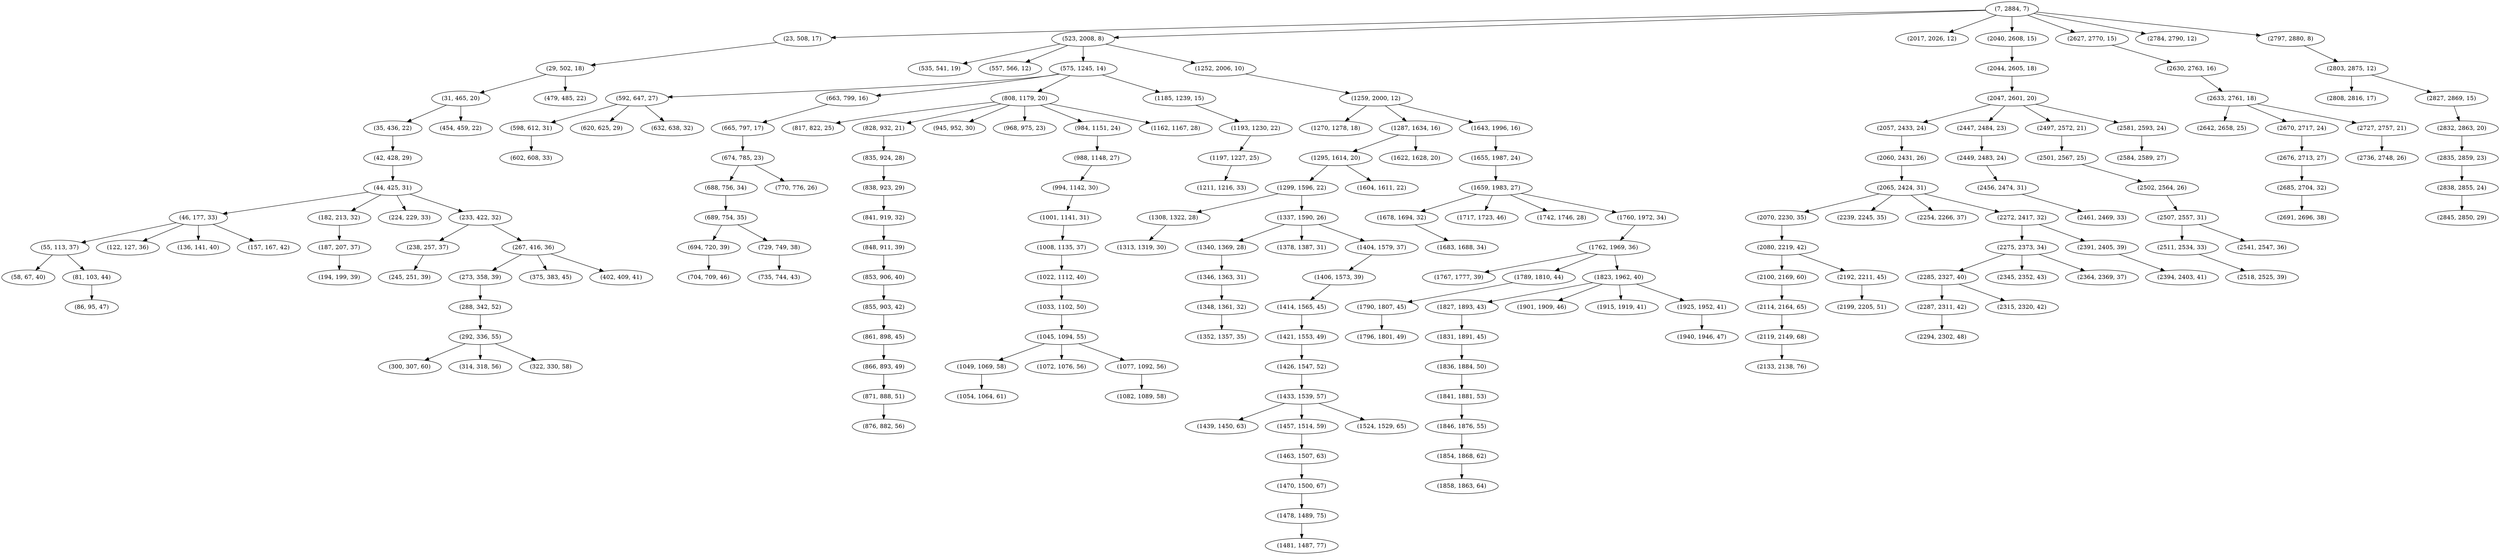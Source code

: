 digraph tree {
    "(7, 2884, 7)";
    "(23, 508, 17)";
    "(29, 502, 18)";
    "(31, 465, 20)";
    "(35, 436, 22)";
    "(42, 428, 29)";
    "(44, 425, 31)";
    "(46, 177, 33)";
    "(55, 113, 37)";
    "(58, 67, 40)";
    "(81, 103, 44)";
    "(86, 95, 47)";
    "(122, 127, 36)";
    "(136, 141, 40)";
    "(157, 167, 42)";
    "(182, 213, 32)";
    "(187, 207, 37)";
    "(194, 199, 39)";
    "(224, 229, 33)";
    "(233, 422, 32)";
    "(238, 257, 37)";
    "(245, 251, 39)";
    "(267, 416, 36)";
    "(273, 358, 39)";
    "(288, 342, 52)";
    "(292, 336, 55)";
    "(300, 307, 60)";
    "(314, 318, 56)";
    "(322, 330, 58)";
    "(375, 383, 45)";
    "(402, 409, 41)";
    "(454, 459, 22)";
    "(479, 485, 22)";
    "(523, 2008, 8)";
    "(535, 541, 19)";
    "(557, 566, 12)";
    "(575, 1245, 14)";
    "(592, 647, 27)";
    "(598, 612, 31)";
    "(602, 608, 33)";
    "(620, 625, 29)";
    "(632, 638, 32)";
    "(663, 799, 16)";
    "(665, 797, 17)";
    "(674, 785, 23)";
    "(688, 756, 34)";
    "(689, 754, 35)";
    "(694, 720, 39)";
    "(704, 709, 46)";
    "(729, 749, 38)";
    "(735, 744, 43)";
    "(770, 776, 26)";
    "(808, 1179, 20)";
    "(817, 822, 25)";
    "(828, 932, 21)";
    "(835, 924, 28)";
    "(838, 923, 29)";
    "(841, 919, 32)";
    "(848, 911, 39)";
    "(853, 906, 40)";
    "(855, 903, 42)";
    "(861, 898, 45)";
    "(866, 893, 49)";
    "(871, 888, 51)";
    "(876, 882, 56)";
    "(945, 952, 30)";
    "(968, 975, 23)";
    "(984, 1151, 24)";
    "(988, 1148, 27)";
    "(994, 1142, 30)";
    "(1001, 1141, 31)";
    "(1008, 1135, 37)";
    "(1022, 1112, 40)";
    "(1033, 1102, 50)";
    "(1045, 1094, 55)";
    "(1049, 1069, 58)";
    "(1054, 1064, 61)";
    "(1072, 1076, 56)";
    "(1077, 1092, 56)";
    "(1082, 1089, 58)";
    "(1162, 1167, 28)";
    "(1185, 1239, 15)";
    "(1193, 1230, 22)";
    "(1197, 1227, 25)";
    "(1211, 1216, 33)";
    "(1252, 2006, 10)";
    "(1259, 2000, 12)";
    "(1270, 1278, 18)";
    "(1287, 1634, 16)";
    "(1295, 1614, 20)";
    "(1299, 1596, 22)";
    "(1308, 1322, 28)";
    "(1313, 1319, 30)";
    "(1337, 1590, 26)";
    "(1340, 1369, 28)";
    "(1346, 1363, 31)";
    "(1348, 1361, 32)";
    "(1352, 1357, 35)";
    "(1378, 1387, 31)";
    "(1404, 1579, 37)";
    "(1406, 1573, 39)";
    "(1414, 1565, 45)";
    "(1421, 1553, 49)";
    "(1426, 1547, 52)";
    "(1433, 1539, 57)";
    "(1439, 1450, 63)";
    "(1457, 1514, 59)";
    "(1463, 1507, 63)";
    "(1470, 1500, 67)";
    "(1478, 1489, 75)";
    "(1481, 1487, 77)";
    "(1524, 1529, 65)";
    "(1604, 1611, 22)";
    "(1622, 1628, 20)";
    "(1643, 1996, 16)";
    "(1655, 1987, 24)";
    "(1659, 1983, 27)";
    "(1678, 1694, 32)";
    "(1683, 1688, 34)";
    "(1717, 1723, 46)";
    "(1742, 1746, 28)";
    "(1760, 1972, 34)";
    "(1762, 1969, 36)";
    "(1767, 1777, 39)";
    "(1789, 1810, 44)";
    "(1790, 1807, 45)";
    "(1796, 1801, 49)";
    "(1823, 1962, 40)";
    "(1827, 1893, 43)";
    "(1831, 1891, 45)";
    "(1836, 1884, 50)";
    "(1841, 1881, 53)";
    "(1846, 1876, 55)";
    "(1854, 1868, 62)";
    "(1858, 1863, 64)";
    "(1901, 1909, 46)";
    "(1915, 1919, 41)";
    "(1925, 1952, 41)";
    "(1940, 1946, 47)";
    "(2017, 2026, 12)";
    "(2040, 2608, 15)";
    "(2044, 2605, 18)";
    "(2047, 2601, 20)";
    "(2057, 2433, 24)";
    "(2060, 2431, 26)";
    "(2065, 2424, 31)";
    "(2070, 2230, 35)";
    "(2080, 2219, 42)";
    "(2100, 2169, 60)";
    "(2114, 2164, 65)";
    "(2119, 2149, 68)";
    "(2133, 2138, 76)";
    "(2192, 2211, 45)";
    "(2199, 2205, 51)";
    "(2239, 2245, 35)";
    "(2254, 2266, 37)";
    "(2272, 2417, 32)";
    "(2275, 2373, 34)";
    "(2285, 2327, 40)";
    "(2287, 2311, 42)";
    "(2294, 2302, 48)";
    "(2315, 2320, 42)";
    "(2345, 2352, 43)";
    "(2364, 2369, 37)";
    "(2391, 2405, 39)";
    "(2394, 2403, 41)";
    "(2447, 2484, 23)";
    "(2449, 2483, 24)";
    "(2456, 2474, 31)";
    "(2461, 2469, 33)";
    "(2497, 2572, 21)";
    "(2501, 2567, 25)";
    "(2502, 2564, 26)";
    "(2507, 2557, 31)";
    "(2511, 2534, 33)";
    "(2518, 2525, 39)";
    "(2541, 2547, 36)";
    "(2581, 2593, 24)";
    "(2584, 2589, 27)";
    "(2627, 2770, 15)";
    "(2630, 2763, 16)";
    "(2633, 2761, 18)";
    "(2642, 2658, 25)";
    "(2670, 2717, 24)";
    "(2676, 2713, 27)";
    "(2685, 2704, 32)";
    "(2691, 2696, 38)";
    "(2727, 2757, 21)";
    "(2736, 2748, 26)";
    "(2784, 2790, 12)";
    "(2797, 2880, 8)";
    "(2803, 2875, 12)";
    "(2808, 2816, 17)";
    "(2827, 2869, 15)";
    "(2832, 2863, 20)";
    "(2835, 2859, 23)";
    "(2838, 2855, 24)";
    "(2845, 2850, 29)";
    "(7, 2884, 7)" -> "(23, 508, 17)";
    "(7, 2884, 7)" -> "(523, 2008, 8)";
    "(7, 2884, 7)" -> "(2017, 2026, 12)";
    "(7, 2884, 7)" -> "(2040, 2608, 15)";
    "(7, 2884, 7)" -> "(2627, 2770, 15)";
    "(7, 2884, 7)" -> "(2784, 2790, 12)";
    "(7, 2884, 7)" -> "(2797, 2880, 8)";
    "(23, 508, 17)" -> "(29, 502, 18)";
    "(29, 502, 18)" -> "(31, 465, 20)";
    "(29, 502, 18)" -> "(479, 485, 22)";
    "(31, 465, 20)" -> "(35, 436, 22)";
    "(31, 465, 20)" -> "(454, 459, 22)";
    "(35, 436, 22)" -> "(42, 428, 29)";
    "(42, 428, 29)" -> "(44, 425, 31)";
    "(44, 425, 31)" -> "(46, 177, 33)";
    "(44, 425, 31)" -> "(182, 213, 32)";
    "(44, 425, 31)" -> "(224, 229, 33)";
    "(44, 425, 31)" -> "(233, 422, 32)";
    "(46, 177, 33)" -> "(55, 113, 37)";
    "(46, 177, 33)" -> "(122, 127, 36)";
    "(46, 177, 33)" -> "(136, 141, 40)";
    "(46, 177, 33)" -> "(157, 167, 42)";
    "(55, 113, 37)" -> "(58, 67, 40)";
    "(55, 113, 37)" -> "(81, 103, 44)";
    "(81, 103, 44)" -> "(86, 95, 47)";
    "(182, 213, 32)" -> "(187, 207, 37)";
    "(187, 207, 37)" -> "(194, 199, 39)";
    "(233, 422, 32)" -> "(238, 257, 37)";
    "(233, 422, 32)" -> "(267, 416, 36)";
    "(238, 257, 37)" -> "(245, 251, 39)";
    "(267, 416, 36)" -> "(273, 358, 39)";
    "(267, 416, 36)" -> "(375, 383, 45)";
    "(267, 416, 36)" -> "(402, 409, 41)";
    "(273, 358, 39)" -> "(288, 342, 52)";
    "(288, 342, 52)" -> "(292, 336, 55)";
    "(292, 336, 55)" -> "(300, 307, 60)";
    "(292, 336, 55)" -> "(314, 318, 56)";
    "(292, 336, 55)" -> "(322, 330, 58)";
    "(523, 2008, 8)" -> "(535, 541, 19)";
    "(523, 2008, 8)" -> "(557, 566, 12)";
    "(523, 2008, 8)" -> "(575, 1245, 14)";
    "(523, 2008, 8)" -> "(1252, 2006, 10)";
    "(575, 1245, 14)" -> "(592, 647, 27)";
    "(575, 1245, 14)" -> "(663, 799, 16)";
    "(575, 1245, 14)" -> "(808, 1179, 20)";
    "(575, 1245, 14)" -> "(1185, 1239, 15)";
    "(592, 647, 27)" -> "(598, 612, 31)";
    "(592, 647, 27)" -> "(620, 625, 29)";
    "(592, 647, 27)" -> "(632, 638, 32)";
    "(598, 612, 31)" -> "(602, 608, 33)";
    "(663, 799, 16)" -> "(665, 797, 17)";
    "(665, 797, 17)" -> "(674, 785, 23)";
    "(674, 785, 23)" -> "(688, 756, 34)";
    "(674, 785, 23)" -> "(770, 776, 26)";
    "(688, 756, 34)" -> "(689, 754, 35)";
    "(689, 754, 35)" -> "(694, 720, 39)";
    "(689, 754, 35)" -> "(729, 749, 38)";
    "(694, 720, 39)" -> "(704, 709, 46)";
    "(729, 749, 38)" -> "(735, 744, 43)";
    "(808, 1179, 20)" -> "(817, 822, 25)";
    "(808, 1179, 20)" -> "(828, 932, 21)";
    "(808, 1179, 20)" -> "(945, 952, 30)";
    "(808, 1179, 20)" -> "(968, 975, 23)";
    "(808, 1179, 20)" -> "(984, 1151, 24)";
    "(808, 1179, 20)" -> "(1162, 1167, 28)";
    "(828, 932, 21)" -> "(835, 924, 28)";
    "(835, 924, 28)" -> "(838, 923, 29)";
    "(838, 923, 29)" -> "(841, 919, 32)";
    "(841, 919, 32)" -> "(848, 911, 39)";
    "(848, 911, 39)" -> "(853, 906, 40)";
    "(853, 906, 40)" -> "(855, 903, 42)";
    "(855, 903, 42)" -> "(861, 898, 45)";
    "(861, 898, 45)" -> "(866, 893, 49)";
    "(866, 893, 49)" -> "(871, 888, 51)";
    "(871, 888, 51)" -> "(876, 882, 56)";
    "(984, 1151, 24)" -> "(988, 1148, 27)";
    "(988, 1148, 27)" -> "(994, 1142, 30)";
    "(994, 1142, 30)" -> "(1001, 1141, 31)";
    "(1001, 1141, 31)" -> "(1008, 1135, 37)";
    "(1008, 1135, 37)" -> "(1022, 1112, 40)";
    "(1022, 1112, 40)" -> "(1033, 1102, 50)";
    "(1033, 1102, 50)" -> "(1045, 1094, 55)";
    "(1045, 1094, 55)" -> "(1049, 1069, 58)";
    "(1045, 1094, 55)" -> "(1072, 1076, 56)";
    "(1045, 1094, 55)" -> "(1077, 1092, 56)";
    "(1049, 1069, 58)" -> "(1054, 1064, 61)";
    "(1077, 1092, 56)" -> "(1082, 1089, 58)";
    "(1185, 1239, 15)" -> "(1193, 1230, 22)";
    "(1193, 1230, 22)" -> "(1197, 1227, 25)";
    "(1197, 1227, 25)" -> "(1211, 1216, 33)";
    "(1252, 2006, 10)" -> "(1259, 2000, 12)";
    "(1259, 2000, 12)" -> "(1270, 1278, 18)";
    "(1259, 2000, 12)" -> "(1287, 1634, 16)";
    "(1259, 2000, 12)" -> "(1643, 1996, 16)";
    "(1287, 1634, 16)" -> "(1295, 1614, 20)";
    "(1287, 1634, 16)" -> "(1622, 1628, 20)";
    "(1295, 1614, 20)" -> "(1299, 1596, 22)";
    "(1295, 1614, 20)" -> "(1604, 1611, 22)";
    "(1299, 1596, 22)" -> "(1308, 1322, 28)";
    "(1299, 1596, 22)" -> "(1337, 1590, 26)";
    "(1308, 1322, 28)" -> "(1313, 1319, 30)";
    "(1337, 1590, 26)" -> "(1340, 1369, 28)";
    "(1337, 1590, 26)" -> "(1378, 1387, 31)";
    "(1337, 1590, 26)" -> "(1404, 1579, 37)";
    "(1340, 1369, 28)" -> "(1346, 1363, 31)";
    "(1346, 1363, 31)" -> "(1348, 1361, 32)";
    "(1348, 1361, 32)" -> "(1352, 1357, 35)";
    "(1404, 1579, 37)" -> "(1406, 1573, 39)";
    "(1406, 1573, 39)" -> "(1414, 1565, 45)";
    "(1414, 1565, 45)" -> "(1421, 1553, 49)";
    "(1421, 1553, 49)" -> "(1426, 1547, 52)";
    "(1426, 1547, 52)" -> "(1433, 1539, 57)";
    "(1433, 1539, 57)" -> "(1439, 1450, 63)";
    "(1433, 1539, 57)" -> "(1457, 1514, 59)";
    "(1433, 1539, 57)" -> "(1524, 1529, 65)";
    "(1457, 1514, 59)" -> "(1463, 1507, 63)";
    "(1463, 1507, 63)" -> "(1470, 1500, 67)";
    "(1470, 1500, 67)" -> "(1478, 1489, 75)";
    "(1478, 1489, 75)" -> "(1481, 1487, 77)";
    "(1643, 1996, 16)" -> "(1655, 1987, 24)";
    "(1655, 1987, 24)" -> "(1659, 1983, 27)";
    "(1659, 1983, 27)" -> "(1678, 1694, 32)";
    "(1659, 1983, 27)" -> "(1717, 1723, 46)";
    "(1659, 1983, 27)" -> "(1742, 1746, 28)";
    "(1659, 1983, 27)" -> "(1760, 1972, 34)";
    "(1678, 1694, 32)" -> "(1683, 1688, 34)";
    "(1760, 1972, 34)" -> "(1762, 1969, 36)";
    "(1762, 1969, 36)" -> "(1767, 1777, 39)";
    "(1762, 1969, 36)" -> "(1789, 1810, 44)";
    "(1762, 1969, 36)" -> "(1823, 1962, 40)";
    "(1789, 1810, 44)" -> "(1790, 1807, 45)";
    "(1790, 1807, 45)" -> "(1796, 1801, 49)";
    "(1823, 1962, 40)" -> "(1827, 1893, 43)";
    "(1823, 1962, 40)" -> "(1901, 1909, 46)";
    "(1823, 1962, 40)" -> "(1915, 1919, 41)";
    "(1823, 1962, 40)" -> "(1925, 1952, 41)";
    "(1827, 1893, 43)" -> "(1831, 1891, 45)";
    "(1831, 1891, 45)" -> "(1836, 1884, 50)";
    "(1836, 1884, 50)" -> "(1841, 1881, 53)";
    "(1841, 1881, 53)" -> "(1846, 1876, 55)";
    "(1846, 1876, 55)" -> "(1854, 1868, 62)";
    "(1854, 1868, 62)" -> "(1858, 1863, 64)";
    "(1925, 1952, 41)" -> "(1940, 1946, 47)";
    "(2040, 2608, 15)" -> "(2044, 2605, 18)";
    "(2044, 2605, 18)" -> "(2047, 2601, 20)";
    "(2047, 2601, 20)" -> "(2057, 2433, 24)";
    "(2047, 2601, 20)" -> "(2447, 2484, 23)";
    "(2047, 2601, 20)" -> "(2497, 2572, 21)";
    "(2047, 2601, 20)" -> "(2581, 2593, 24)";
    "(2057, 2433, 24)" -> "(2060, 2431, 26)";
    "(2060, 2431, 26)" -> "(2065, 2424, 31)";
    "(2065, 2424, 31)" -> "(2070, 2230, 35)";
    "(2065, 2424, 31)" -> "(2239, 2245, 35)";
    "(2065, 2424, 31)" -> "(2254, 2266, 37)";
    "(2065, 2424, 31)" -> "(2272, 2417, 32)";
    "(2070, 2230, 35)" -> "(2080, 2219, 42)";
    "(2080, 2219, 42)" -> "(2100, 2169, 60)";
    "(2080, 2219, 42)" -> "(2192, 2211, 45)";
    "(2100, 2169, 60)" -> "(2114, 2164, 65)";
    "(2114, 2164, 65)" -> "(2119, 2149, 68)";
    "(2119, 2149, 68)" -> "(2133, 2138, 76)";
    "(2192, 2211, 45)" -> "(2199, 2205, 51)";
    "(2272, 2417, 32)" -> "(2275, 2373, 34)";
    "(2272, 2417, 32)" -> "(2391, 2405, 39)";
    "(2275, 2373, 34)" -> "(2285, 2327, 40)";
    "(2275, 2373, 34)" -> "(2345, 2352, 43)";
    "(2275, 2373, 34)" -> "(2364, 2369, 37)";
    "(2285, 2327, 40)" -> "(2287, 2311, 42)";
    "(2285, 2327, 40)" -> "(2315, 2320, 42)";
    "(2287, 2311, 42)" -> "(2294, 2302, 48)";
    "(2391, 2405, 39)" -> "(2394, 2403, 41)";
    "(2447, 2484, 23)" -> "(2449, 2483, 24)";
    "(2449, 2483, 24)" -> "(2456, 2474, 31)";
    "(2456, 2474, 31)" -> "(2461, 2469, 33)";
    "(2497, 2572, 21)" -> "(2501, 2567, 25)";
    "(2501, 2567, 25)" -> "(2502, 2564, 26)";
    "(2502, 2564, 26)" -> "(2507, 2557, 31)";
    "(2507, 2557, 31)" -> "(2511, 2534, 33)";
    "(2507, 2557, 31)" -> "(2541, 2547, 36)";
    "(2511, 2534, 33)" -> "(2518, 2525, 39)";
    "(2581, 2593, 24)" -> "(2584, 2589, 27)";
    "(2627, 2770, 15)" -> "(2630, 2763, 16)";
    "(2630, 2763, 16)" -> "(2633, 2761, 18)";
    "(2633, 2761, 18)" -> "(2642, 2658, 25)";
    "(2633, 2761, 18)" -> "(2670, 2717, 24)";
    "(2633, 2761, 18)" -> "(2727, 2757, 21)";
    "(2670, 2717, 24)" -> "(2676, 2713, 27)";
    "(2676, 2713, 27)" -> "(2685, 2704, 32)";
    "(2685, 2704, 32)" -> "(2691, 2696, 38)";
    "(2727, 2757, 21)" -> "(2736, 2748, 26)";
    "(2797, 2880, 8)" -> "(2803, 2875, 12)";
    "(2803, 2875, 12)" -> "(2808, 2816, 17)";
    "(2803, 2875, 12)" -> "(2827, 2869, 15)";
    "(2827, 2869, 15)" -> "(2832, 2863, 20)";
    "(2832, 2863, 20)" -> "(2835, 2859, 23)";
    "(2835, 2859, 23)" -> "(2838, 2855, 24)";
    "(2838, 2855, 24)" -> "(2845, 2850, 29)";
}
